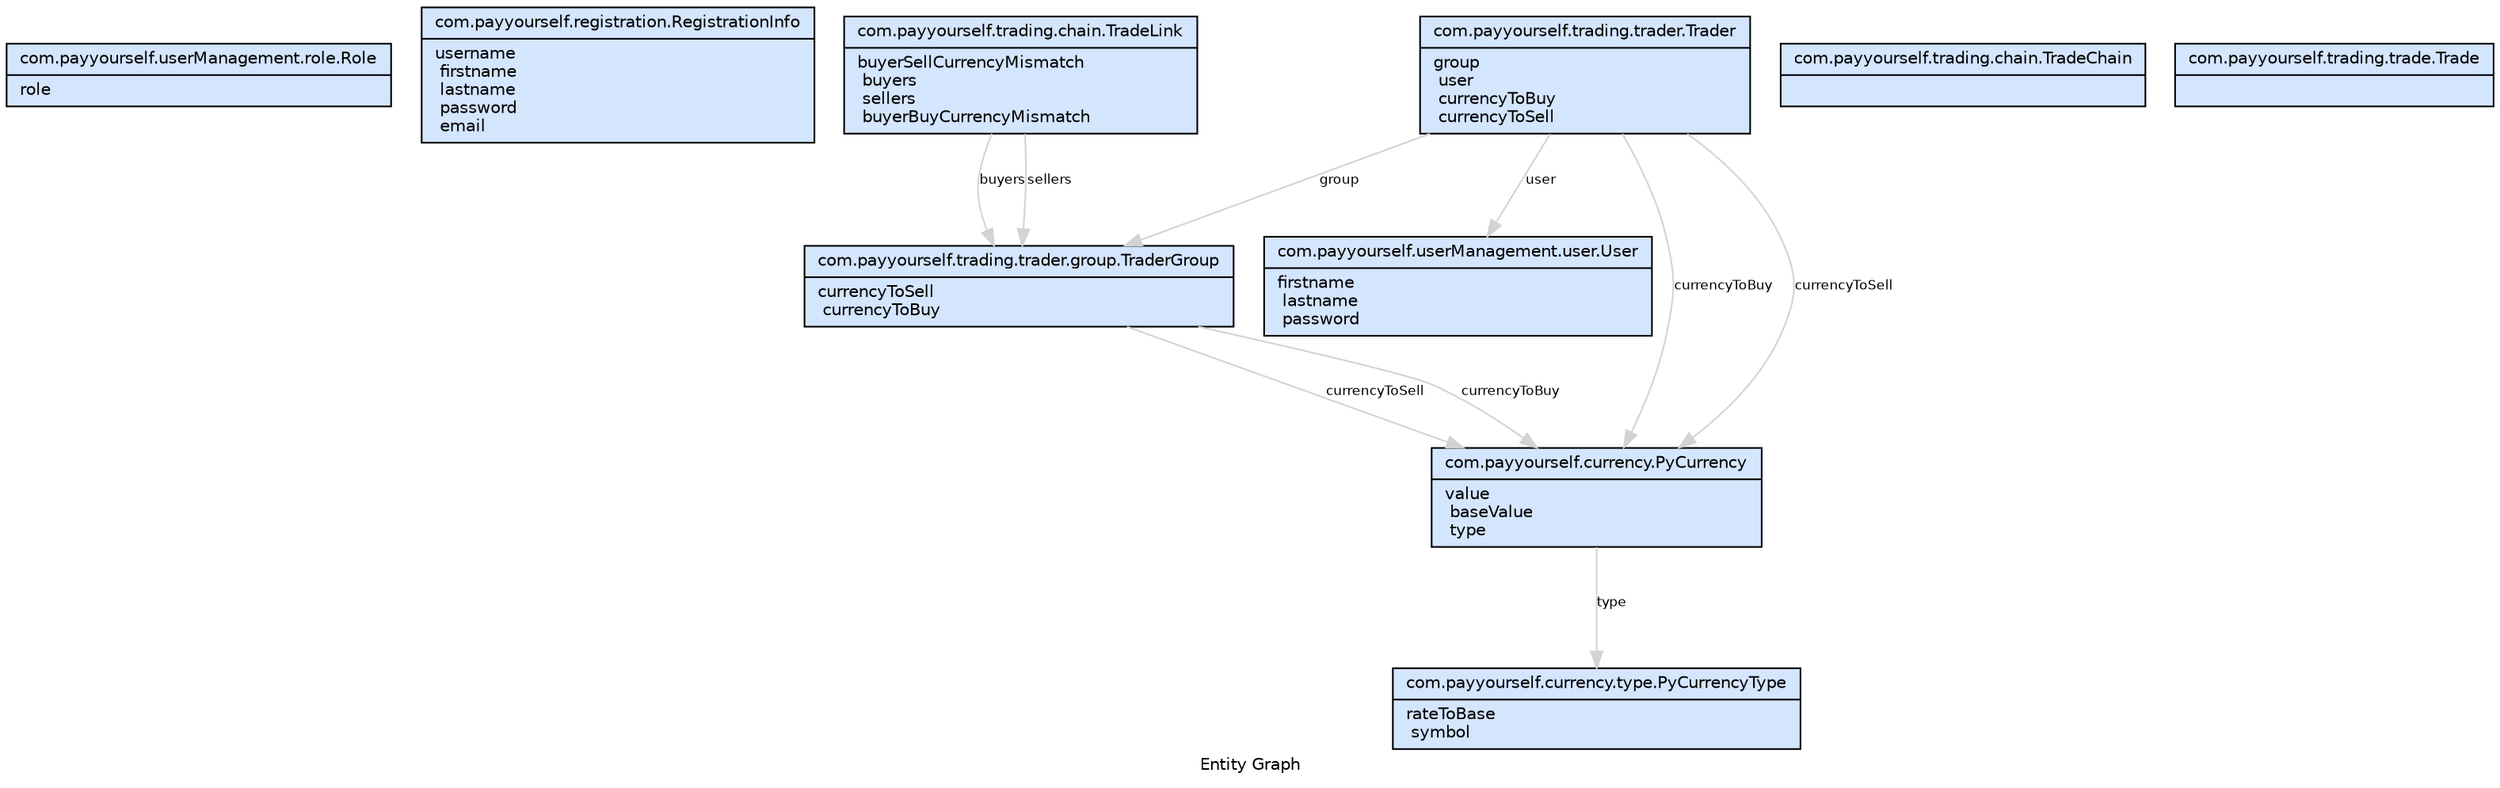 digraph EntityGraph {
  compound=true;
    bgcolor="white"; 
    fontcolor="black"; fontname="Helvetica"; fontsize="10.0"; 
    ranksep="equally"; 
    label="Entity Graph"; 
    URL="http://tools.hibernate.org";
  edge [
        color="lightgrey", 
        fontcolor="black", 
        fontname="Helvetica", 
        fontsize="8.0",         
        labelangle=-25.0, 
        labeldistance=1.5
        ];
  node [
       fontcolor="black",
       fontname="Helvetica", 
       fontsize="10.0", 
       shape=record, 
       fillcolor="#D4E5FE", 
       style="solid,filled"];

  /* Node com.payyourself.userManagement.role.Role */
  com_dot_payyourself_dot_userManagement_dot_role_dot_Role [ label = "{ com\.payyourself\.userManagement\.role\.Role| role\l }", URL="com/payyourself/userManagement/role/Role.html" ]
  /* Subclass edges for com.payyourself.userManagement.role.Role */
  
  /* Property edges/nodes for com_dot_payyourself_dot_userManagement_dot_role_dot_Role */
     
  /* Node com.payyourself.registration.RegistrationInfo */
  com_dot_payyourself_dot_registration_dot_RegistrationInfo [ label = "{ com\.payyourself\.registration\.RegistrationInfo| username\l firstname\l lastname\l password\l email\l }", URL="com/payyourself/registration/RegistrationInfo.html" ]
  /* Subclass edges for com.payyourself.registration.RegistrationInfo */
  
  /* Property edges/nodes for com_dot_payyourself_dot_registration_dot_RegistrationInfo */
     
     
     
     
     
  /* Node com.payyourself.currency.type.PyCurrencyType */
  com_dot_payyourself_dot_currency_dot_type_dot_PyCurrencyType [ label = "{ com\.payyourself\.currency\.type\.PyCurrencyType| rateToBase\l symbol\l }", URL="com/payyourself/currency/type/PyCurrencyType.html" ]
  /* Subclass edges for com.payyourself.currency.type.PyCurrencyType */
  
  /* Property edges/nodes for com_dot_payyourself_dot_currency_dot_type_dot_PyCurrencyType */
     
     
  /* Node com.payyourself.trading.chain.TradeLink */
  com_dot_payyourself_dot_trading_dot_chain_dot_TradeLink [ label = "{ com\.payyourself\.trading\.chain\.TradeLink| buyerSellCurrencyMismatch\l buyers\l sellers\l buyerBuyCurrencyMismatch\l }", URL="com/payyourself/trading/chain/TradeLink.html" ]
  /* Subclass edges for com.payyourself.trading.chain.TradeLink */
  
  /* Property edges/nodes for com_dot_payyourself_dot_trading_dot_chain_dot_TradeLink */
     
     com_dot_payyourself_dot_trading_dot_chain_dot_TradeLink -> com_dot_payyourself_dot_trading_dot_trader_dot_group_dot_TraderGroup [ 
        label="buyers" 
        ]
     
     com_dot_payyourself_dot_trading_dot_chain_dot_TradeLink -> com_dot_payyourself_dot_trading_dot_trader_dot_group_dot_TraderGroup [ 
        label="sellers" 
        ]
     
     
  /* Node com.payyourself.trading.chain.TradeChain */
  com_dot_payyourself_dot_trading_dot_chain_dot_TradeChain [ label = "{ com\.payyourself\.trading\.chain\.TradeChain| }", URL="com/payyourself/trading/chain/TradeChain.html" ]
  /* Subclass edges for com.payyourself.trading.chain.TradeChain */
  
  /* Property edges/nodes for com_dot_payyourself_dot_trading_dot_chain_dot_TradeChain */
     
  /* Node com.payyourself.trading.trade.Trade */
  com_dot_payyourself_dot_trading_dot_trade_dot_Trade [ label = "{ com\.payyourself\.trading\.trade\.Trade| }", URL="com/payyourself/trading/trade/Trade.html" ]
  /* Subclass edges for com.payyourself.trading.trade.Trade */
  
  /* Property edges/nodes for com_dot_payyourself_dot_trading_dot_trade_dot_Trade */
  /* Node com.payyourself.trading.trader.Trader */
  com_dot_payyourself_dot_trading_dot_trader_dot_Trader [ label = "{ com\.payyourself\.trading\.trader\.Trader| group\l user\l currencyToBuy\l currencyToSell\l }", URL="com/payyourself/trading/trader/Trader.html" ]
  /* Subclass edges for com.payyourself.trading.trader.Trader */
  
  /* Property edges/nodes for com_dot_payyourself_dot_trading_dot_trader_dot_Trader */
     com_dot_payyourself_dot_trading_dot_trader_dot_Trader -> com_dot_payyourself_dot_trading_dot_trader_dot_group_dot_TraderGroup [ 
        label="group" 
        ]
     
     com_dot_payyourself_dot_trading_dot_trader_dot_Trader -> com_dot_payyourself_dot_userManagement_dot_user_dot_User [ 
        label="user" 
        ]
     
     com_dot_payyourself_dot_trading_dot_trader_dot_Trader -> com_dot_payyourself_dot_currency_dot_PyCurrency [ 
        label="currencyToBuy" 
        ]
     
     com_dot_payyourself_dot_trading_dot_trader_dot_Trader -> com_dot_payyourself_dot_currency_dot_PyCurrency [ 
        label="currencyToSell" 
        ]
     
  /* Node com.payyourself.trading.trader.group.TraderGroup */
  com_dot_payyourself_dot_trading_dot_trader_dot_group_dot_TraderGroup [ label = "{ com\.payyourself\.trading\.trader\.group\.TraderGroup| currencyToSell\l currencyToBuy\l }", URL="com/payyourself/trading/trader/group/TraderGroup.html" ]
  /* Subclass edges for com.payyourself.trading.trader.group.TraderGroup */
  
  /* Property edges/nodes for com_dot_payyourself_dot_trading_dot_trader_dot_group_dot_TraderGroup */
     
     com_dot_payyourself_dot_trading_dot_trader_dot_group_dot_TraderGroup -> com_dot_payyourself_dot_currency_dot_PyCurrency [ 
        label="currencyToSell" 
        ]
     
     com_dot_payyourself_dot_trading_dot_trader_dot_group_dot_TraderGroup -> com_dot_payyourself_dot_currency_dot_PyCurrency [ 
        label="currencyToBuy" 
        ]
     
  /* Node com.payyourself.currency.PyCurrency */
  com_dot_payyourself_dot_currency_dot_PyCurrency [ label = "{ com\.payyourself\.currency\.PyCurrency| value\l baseValue\l type\l }", URL="com/payyourself/currency/PyCurrency.html" ]
  /* Subclass edges for com.payyourself.currency.PyCurrency */
  
  /* Property edges/nodes for com_dot_payyourself_dot_currency_dot_PyCurrency */
     
     
     com_dot_payyourself_dot_currency_dot_PyCurrency -> com_dot_payyourself_dot_currency_dot_type_dot_PyCurrencyType [ 
        label="type" 
        ]
     
  /* Node com.payyourself.userManagement.user.User */
  com_dot_payyourself_dot_userManagement_dot_user_dot_User [ label = "{ com\.payyourself\.userManagement\.user\.User| firstname\l lastname\l password\l }", URL="com/payyourself/userManagement/user/User.html" ]
  /* Subclass edges for com.payyourself.userManagement.user.User */
  
  /* Property edges/nodes for com_dot_payyourself_dot_userManagement_dot_user_dot_User */
     
     
     

}

